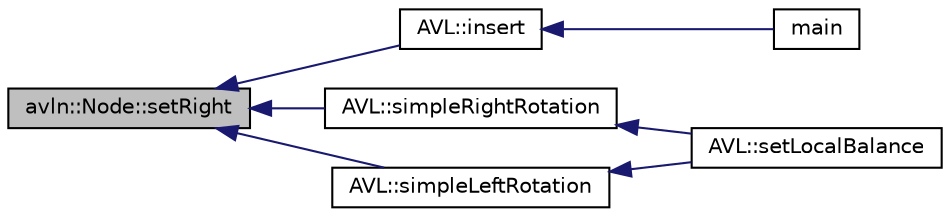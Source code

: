 digraph "avln::Node::setRight"
{
  edge [fontname="Helvetica",fontsize="10",labelfontname="Helvetica",labelfontsize="10"];
  node [fontname="Helvetica",fontsize="10",shape=record];
  rankdir="LR";
  Node1 [label="avln::Node::setRight",height=0.2,width=0.4,color="black", fillcolor="grey75", style="filled", fontcolor="black"];
  Node1 -> Node2 [dir="back",color="midnightblue",fontsize="10",style="solid",fontname="Helvetica"];
  Node2 [label="AVL::insert",height=0.2,width=0.4,color="black", fillcolor="white", style="filled",URL="$class_a_v_l.html#ade0573812c7e060aa84d0428f48a1ab6"];
  Node2 -> Node3 [dir="back",color="midnightblue",fontsize="10",style="solid",fontname="Helvetica"];
  Node3 [label="main",height=0.2,width=0.4,color="black", fillcolor="white", style="filled",URL="$_b_s_t_2main_8cpp.html#abf9e6b7e6f15df4b525a2e7705ba3089"];
  Node1 -> Node4 [dir="back",color="midnightblue",fontsize="10",style="solid",fontname="Helvetica"];
  Node4 [label="AVL::simpleRightRotation",height=0.2,width=0.4,color="black", fillcolor="white", style="filled",URL="$class_a_v_l.html#a56746bfd002102a3dcc86527e099c57a"];
  Node4 -> Node5 [dir="back",color="midnightblue",fontsize="10",style="solid",fontname="Helvetica"];
  Node5 [label="AVL::setLocalBalance",height=0.2,width=0.4,color="black", fillcolor="white", style="filled",URL="$class_a_v_l.html#a5ab72445ccd63eab4e46f08fd15ec59c"];
  Node1 -> Node6 [dir="back",color="midnightblue",fontsize="10",style="solid",fontname="Helvetica"];
  Node6 [label="AVL::simpleLeftRotation",height=0.2,width=0.4,color="black", fillcolor="white", style="filled",URL="$class_a_v_l.html#af395067f023435013b7fdf846de6ddef"];
  Node6 -> Node5 [dir="back",color="midnightblue",fontsize="10",style="solid",fontname="Helvetica"];
}
